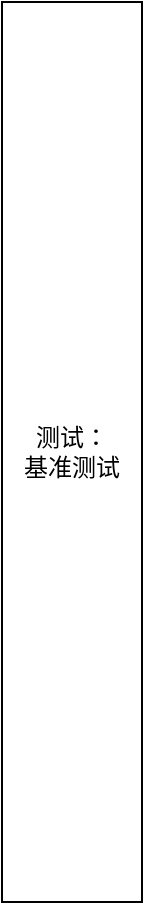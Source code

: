 <mxfile version="12.4.7" type="github"><diagram id="UPyzHFzxg97XWk28Zjea" name="Page-1"><mxGraphModel dx="1422" dy="772" grid="1" gridSize="10" guides="1" tooltips="1" connect="1" arrows="1" fold="1" page="1" pageScale="1" pageWidth="827" pageHeight="1169" math="0" shadow="0"><root><mxCell id="0"/><mxCell id="1" parent="0"/><mxCell id="CJsCfDMsqGjUWDNOdAo3-1" value="测试：&lt;br&gt;基准测试" style="rounded=0;whiteSpace=wrap;html=1;" vertex="1" parent="1"><mxGeometry x="50" y="150" width="70" height="450" as="geometry"/></mxCell></root></mxGraphModel></diagram></mxfile>